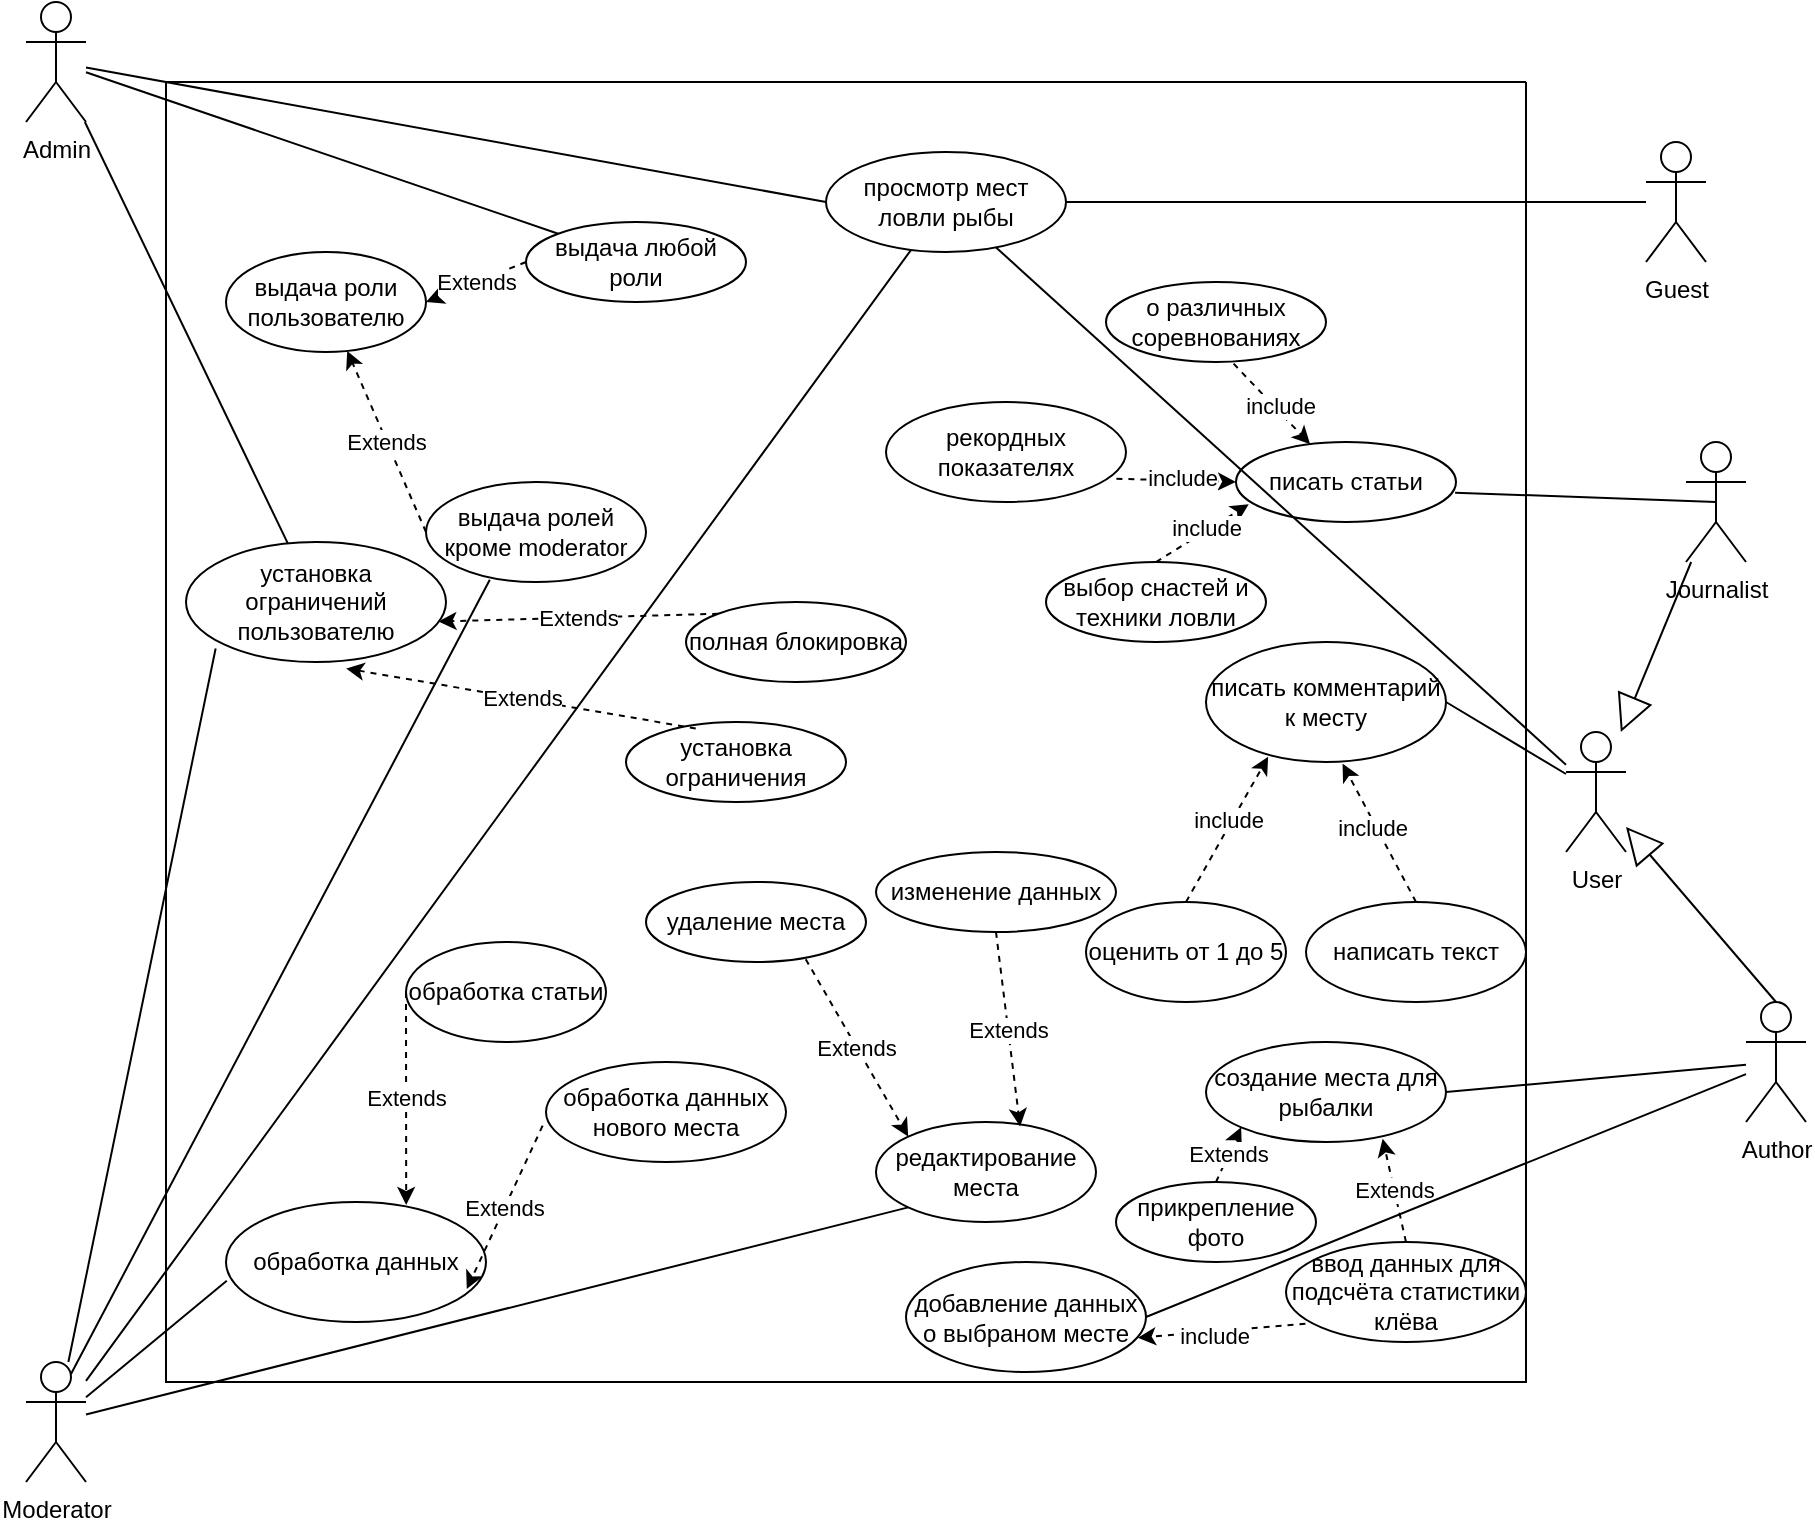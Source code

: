 <mxfile version="24.6.4" type="device">
  <diagram name="Страница — 1" id="R1fD0nrXu7qtdymG4JDV">
    <mxGraphModel dx="1500" dy="899" grid="1" gridSize="10" guides="1" tooltips="1" connect="1" arrows="1" fold="1" page="1" pageScale="1" pageWidth="827" pageHeight="1169" math="0" shadow="0">
      <root>
        <mxCell id="0" />
        <mxCell id="1" parent="0" />
        <mxCell id="Mt6GUVM1HJP9W4MURPYU-1" value="Admin" style="shape=umlActor;verticalLabelPosition=bottom;verticalAlign=top;html=1;outlineConnect=0;" parent="1" vertex="1">
          <mxGeometry x="320" y="160" width="30" height="60" as="geometry" />
        </mxCell>
        <mxCell id="Mt6GUVM1HJP9W4MURPYU-2" value="Moderator" style="shape=umlActor;verticalLabelPosition=bottom;verticalAlign=top;html=1;outlineConnect=0;" parent="1" vertex="1">
          <mxGeometry x="320" y="840" width="30" height="60" as="geometry" />
        </mxCell>
        <mxCell id="Mt6GUVM1HJP9W4MURPYU-3" value="&lt;div&gt;User&lt;/div&gt;&lt;div&gt;&lt;br&gt;&lt;/div&gt;" style="shape=umlActor;verticalLabelPosition=bottom;verticalAlign=top;html=1;outlineConnect=0;" parent="1" vertex="1">
          <mxGeometry x="1090" y="525" width="30" height="60" as="geometry" />
        </mxCell>
        <mxCell id="Mt6GUVM1HJP9W4MURPYU-9" value="" style="swimlane;startSize=0;" parent="1" vertex="1">
          <mxGeometry x="390" y="200" width="680" height="650" as="geometry" />
        </mxCell>
        <mxCell id="Mt6GUVM1HJP9W4MURPYU-24" value="просмотр мест ловли рыбы" style="ellipse;whiteSpace=wrap;html=1;" parent="Mt6GUVM1HJP9W4MURPYU-9" vertex="1">
          <mxGeometry x="330" y="35" width="120" height="50" as="geometry" />
        </mxCell>
        <mxCell id="Mt6GUVM1HJP9W4MURPYU-30" value="писать комментарий к месту" style="ellipse;whiteSpace=wrap;html=1;" parent="Mt6GUVM1HJP9W4MURPYU-9" vertex="1">
          <mxGeometry x="520" y="280" width="120" height="60" as="geometry" />
        </mxCell>
        <mxCell id="Mt6GUVM1HJP9W4MURPYU-32" value="оценить от 1 до 5" style="ellipse;whiteSpace=wrap;html=1;" parent="Mt6GUVM1HJP9W4MURPYU-9" vertex="1">
          <mxGeometry x="460" y="410" width="100" height="50" as="geometry" />
        </mxCell>
        <mxCell id="Mt6GUVM1HJP9W4MURPYU-33" value="написать текст" style="ellipse;whiteSpace=wrap;html=1;" parent="Mt6GUVM1HJP9W4MURPYU-9" vertex="1">
          <mxGeometry x="570" y="410" width="110" height="50" as="geometry" />
        </mxCell>
        <mxCell id="Mt6GUVM1HJP9W4MURPYU-35" value="" style="endArrow=classic;dashed=1;endFill=1;html=1;rounded=0;entryX=0.259;entryY=0.956;entryDx=0;entryDy=0;entryPerimeter=0;exitX=0.5;exitY=0;exitDx=0;exitDy=0;" parent="Mt6GUVM1HJP9W4MURPYU-9" source="Mt6GUVM1HJP9W4MURPYU-32" target="Mt6GUVM1HJP9W4MURPYU-30" edge="1">
          <mxGeometry width="160" relative="1" as="geometry">
            <mxPoint x="400" y="420" as="sourcePoint" />
            <mxPoint x="560" y="420" as="targetPoint" />
          </mxGeometry>
        </mxCell>
        <mxCell id="Mt6GUVM1HJP9W4MURPYU-36" value="include" style="edgeLabel;html=1;align=center;verticalAlign=middle;resizable=0;points=[];" parent="Mt6GUVM1HJP9W4MURPYU-35" vertex="1" connectable="0">
          <mxGeometry x="0.098" y="2" relative="1" as="geometry">
            <mxPoint as="offset" />
          </mxGeometry>
        </mxCell>
        <mxCell id="Mt6GUVM1HJP9W4MURPYU-37" value="" style="endArrow=classic;dashed=1;endFill=1;html=1;rounded=0;entryX=0.569;entryY=1.014;entryDx=0;entryDy=0;entryPerimeter=0;exitX=0.5;exitY=0;exitDx=0;exitDy=0;" parent="Mt6GUVM1HJP9W4MURPYU-9" source="Mt6GUVM1HJP9W4MURPYU-33" target="Mt6GUVM1HJP9W4MURPYU-30" edge="1">
          <mxGeometry width="160" relative="1" as="geometry">
            <mxPoint x="560" y="473" as="sourcePoint" />
            <mxPoint x="631" y="360" as="targetPoint" />
          </mxGeometry>
        </mxCell>
        <mxCell id="Mt6GUVM1HJP9W4MURPYU-38" value="include" style="edgeLabel;html=1;align=center;verticalAlign=middle;resizable=0;points=[];" parent="Mt6GUVM1HJP9W4MURPYU-37" vertex="1" connectable="0">
          <mxGeometry x="0.098" y="2" relative="1" as="geometry">
            <mxPoint as="offset" />
          </mxGeometry>
        </mxCell>
        <mxCell id="Mt6GUVM1HJP9W4MURPYU-39" value="создание места для рыбалки" style="ellipse;whiteSpace=wrap;html=1;" parent="Mt6GUVM1HJP9W4MURPYU-9" vertex="1">
          <mxGeometry x="520" y="480" width="120" height="50" as="geometry" />
        </mxCell>
        <mxCell id="Mt6GUVM1HJP9W4MURPYU-41" value="прикрепление фото" style="ellipse;whiteSpace=wrap;html=1;" parent="Mt6GUVM1HJP9W4MURPYU-9" vertex="1">
          <mxGeometry x="475" y="550" width="100" height="40" as="geometry" />
        </mxCell>
        <mxCell id="Mt6GUVM1HJP9W4MURPYU-42" value="ввод данных для подсчёта статистики клёва" style="ellipse;whiteSpace=wrap;html=1;" parent="Mt6GUVM1HJP9W4MURPYU-9" vertex="1">
          <mxGeometry x="560" y="580" width="120" height="50" as="geometry" />
        </mxCell>
        <mxCell id="Mt6GUVM1HJP9W4MURPYU-44" value="Extends" style="endArrow=classic;endFill=1;html=1;rounded=0;dashed=1;entryX=0;entryY=1;entryDx=0;entryDy=0;exitX=0.5;exitY=0;exitDx=0;exitDy=0;" parent="Mt6GUVM1HJP9W4MURPYU-9" source="Mt6GUVM1HJP9W4MURPYU-41" target="Mt6GUVM1HJP9W4MURPYU-39" edge="1">
          <mxGeometry width="160" relative="1" as="geometry">
            <mxPoint x="310" y="540" as="sourcePoint" />
            <mxPoint x="470" y="540" as="targetPoint" />
          </mxGeometry>
        </mxCell>
        <mxCell id="Mt6GUVM1HJP9W4MURPYU-45" value="Extends" style="endArrow=classic;endFill=1;html=1;rounded=0;dashed=1;entryX=0.736;entryY=0.968;entryDx=0;entryDy=0;exitX=0.5;exitY=0;exitDx=0;exitDy=0;entryPerimeter=0;" parent="Mt6GUVM1HJP9W4MURPYU-9" source="Mt6GUVM1HJP9W4MURPYU-42" target="Mt6GUVM1HJP9W4MURPYU-39" edge="1">
          <mxGeometry width="160" relative="1" as="geometry">
            <mxPoint x="580" y="587" as="sourcePoint" />
            <mxPoint x="617" y="530" as="targetPoint" />
          </mxGeometry>
        </mxCell>
        <mxCell id="Mt6GUVM1HJP9W4MURPYU-46" value="писать статьи" style="ellipse;whiteSpace=wrap;html=1;" parent="Mt6GUVM1HJP9W4MURPYU-9" vertex="1">
          <mxGeometry x="535" y="180" width="110" height="40" as="geometry" />
        </mxCell>
        <mxCell id="Mt6GUVM1HJP9W4MURPYU-47" value="о различных соревнованиях" style="ellipse;whiteSpace=wrap;html=1;" parent="Mt6GUVM1HJP9W4MURPYU-9" vertex="1">
          <mxGeometry x="470" y="100" width="110" height="40" as="geometry" />
        </mxCell>
        <mxCell id="Mt6GUVM1HJP9W4MURPYU-48" value="выбор снастей и техники ловли" style="ellipse;whiteSpace=wrap;html=1;" parent="Mt6GUVM1HJP9W4MURPYU-9" vertex="1">
          <mxGeometry x="440" y="240" width="110" height="40" as="geometry" />
        </mxCell>
        <mxCell id="Mt6GUVM1HJP9W4MURPYU-49" value="рекордных показателях" style="ellipse;whiteSpace=wrap;html=1;" parent="Mt6GUVM1HJP9W4MURPYU-9" vertex="1">
          <mxGeometry x="360" y="160" width="120" height="50" as="geometry" />
        </mxCell>
        <mxCell id="Mt6GUVM1HJP9W4MURPYU-55" value="" style="endArrow=classic;dashed=1;endFill=1;html=1;rounded=0;exitX=0.58;exitY=1.021;exitDx=0;exitDy=0;exitPerimeter=0;" parent="Mt6GUVM1HJP9W4MURPYU-9" source="Mt6GUVM1HJP9W4MURPYU-47" target="Mt6GUVM1HJP9W4MURPYU-46" edge="1">
          <mxGeometry width="160" relative="1" as="geometry">
            <mxPoint x="358.5" y="149" as="sourcePoint" />
            <mxPoint x="321.5" y="80" as="targetPoint" />
          </mxGeometry>
        </mxCell>
        <mxCell id="Mt6GUVM1HJP9W4MURPYU-56" value="include" style="edgeLabel;html=1;align=center;verticalAlign=middle;resizable=0;points=[];" parent="Mt6GUVM1HJP9W4MURPYU-55" vertex="1" connectable="0">
          <mxGeometry x="0.098" y="2" relative="1" as="geometry">
            <mxPoint as="offset" />
          </mxGeometry>
        </mxCell>
        <mxCell id="Mt6GUVM1HJP9W4MURPYU-53" value="" style="endArrow=classic;dashed=1;endFill=1;html=1;rounded=0;entryX=0;entryY=0.5;entryDx=0;entryDy=0;exitX=0.96;exitY=0.768;exitDx=0;exitDy=0;exitPerimeter=0;" parent="Mt6GUVM1HJP9W4MURPYU-9" source="Mt6GUVM1HJP9W4MURPYU-49" target="Mt6GUVM1HJP9W4MURPYU-46" edge="1">
          <mxGeometry width="160" relative="1" as="geometry">
            <mxPoint x="341" y="259" as="sourcePoint" />
            <mxPoint x="304" y="190" as="targetPoint" />
          </mxGeometry>
        </mxCell>
        <mxCell id="Mt6GUVM1HJP9W4MURPYU-54" value="include" style="edgeLabel;html=1;align=center;verticalAlign=middle;resizable=0;points=[];" parent="Mt6GUVM1HJP9W4MURPYU-53" vertex="1" connectable="0">
          <mxGeometry x="0.098" y="2" relative="1" as="geometry">
            <mxPoint as="offset" />
          </mxGeometry>
        </mxCell>
        <mxCell id="Mt6GUVM1HJP9W4MURPYU-51" value="" style="endArrow=classic;dashed=1;endFill=1;html=1;rounded=0;entryX=0.058;entryY=0.779;entryDx=0;entryDy=0;entryPerimeter=0;exitX=0.5;exitY=0;exitDx=0;exitDy=0;" parent="Mt6GUVM1HJP9W4MURPYU-9" source="Mt6GUVM1HJP9W4MURPYU-48" target="Mt6GUVM1HJP9W4MURPYU-46" edge="1">
          <mxGeometry width="160" relative="1" as="geometry">
            <mxPoint x="420" y="344.5" as="sourcePoint" />
            <mxPoint x="383" y="275.5" as="targetPoint" />
          </mxGeometry>
        </mxCell>
        <mxCell id="Mt6GUVM1HJP9W4MURPYU-52" value="include" style="edgeLabel;html=1;align=center;verticalAlign=middle;resizable=0;points=[];" parent="Mt6GUVM1HJP9W4MURPYU-51" vertex="1" connectable="0">
          <mxGeometry x="0.098" y="2" relative="1" as="geometry">
            <mxPoint as="offset" />
          </mxGeometry>
        </mxCell>
        <mxCell id="Mt6GUVM1HJP9W4MURPYU-57" value="установка ограничений пользователю" style="ellipse;whiteSpace=wrap;html=1;" parent="Mt6GUVM1HJP9W4MURPYU-9" vertex="1">
          <mxGeometry x="10" y="230" width="130" height="60" as="geometry" />
        </mxCell>
        <mxCell id="Mt6GUVM1HJP9W4MURPYU-58" value="обработка данных" style="ellipse;whiteSpace=wrap;html=1;" parent="Mt6GUVM1HJP9W4MURPYU-9" vertex="1">
          <mxGeometry x="30" y="560" width="130" height="60" as="geometry" />
        </mxCell>
        <mxCell id="Mt6GUVM1HJP9W4MURPYU-59" value="обработка статьи" style="ellipse;whiteSpace=wrap;html=1;" parent="Mt6GUVM1HJP9W4MURPYU-9" vertex="1">
          <mxGeometry x="120" y="430" width="100" height="50" as="geometry" />
        </mxCell>
        <mxCell id="Mt6GUVM1HJP9W4MURPYU-61" value="обработка данных нового места" style="ellipse;whiteSpace=wrap;html=1;" parent="Mt6GUVM1HJP9W4MURPYU-9" vertex="1">
          <mxGeometry x="190" y="490" width="120" height="50" as="geometry" />
        </mxCell>
        <mxCell id="Mt6GUVM1HJP9W4MURPYU-62" value="Extends" style="endArrow=classic;endFill=1;html=1;rounded=0;dashed=1;entryX=0.693;entryY=0.025;entryDx=0;entryDy=0;exitX=0;exitY=0.5;exitDx=0;exitDy=0;entryPerimeter=0;" parent="Mt6GUVM1HJP9W4MURPYU-9" source="Mt6GUVM1HJP9W4MURPYU-59" target="Mt6GUVM1HJP9W4MURPYU-58" edge="1">
          <mxGeometry width="160" relative="1" as="geometry">
            <mxPoint x="130" y="560" as="sourcePoint" />
            <mxPoint x="167" y="498" as="targetPoint" />
          </mxGeometry>
        </mxCell>
        <mxCell id="Mt6GUVM1HJP9W4MURPYU-63" value="Extends" style="endArrow=classic;endFill=1;html=1;rounded=0;dashed=1;entryX=0.926;entryY=0.726;entryDx=0;entryDy=0;exitX=-0.014;exitY=0.637;exitDx=0;exitDy=0;entryPerimeter=0;exitPerimeter=0;" parent="Mt6GUVM1HJP9W4MURPYU-9" source="Mt6GUVM1HJP9W4MURPYU-61" target="Mt6GUVM1HJP9W4MURPYU-58" edge="1">
          <mxGeometry width="160" relative="1" as="geometry">
            <mxPoint x="160" y="622" as="sourcePoint" />
            <mxPoint x="197" y="560" as="targetPoint" />
          </mxGeometry>
        </mxCell>
        <mxCell id="Mt6GUVM1HJP9W4MURPYU-69" value="полная блокировка" style="ellipse;whiteSpace=wrap;html=1;" parent="Mt6GUVM1HJP9W4MURPYU-9" vertex="1">
          <mxGeometry x="260" y="260" width="110" height="40" as="geometry" />
        </mxCell>
        <mxCell id="Mt6GUVM1HJP9W4MURPYU-70" value="установка ограничения" style="ellipse;whiteSpace=wrap;html=1;" parent="Mt6GUVM1HJP9W4MURPYU-9" vertex="1">
          <mxGeometry x="230" y="320" width="110" height="40" as="geometry" />
        </mxCell>
        <mxCell id="Mt6GUVM1HJP9W4MURPYU-71" value="Extends" style="endArrow=classic;endFill=1;html=1;rounded=0;dashed=1;entryX=0.971;entryY=0.663;entryDx=0;entryDy=0;exitX=0;exitY=0;exitDx=0;exitDy=0;entryPerimeter=0;" parent="Mt6GUVM1HJP9W4MURPYU-9" source="Mt6GUVM1HJP9W4MURPYU-69" target="Mt6GUVM1HJP9W4MURPYU-57" edge="1">
          <mxGeometry width="160" relative="1" as="geometry">
            <mxPoint x="314" y="353" as="sourcePoint" />
            <mxPoint x="194" y="370" as="targetPoint" />
          </mxGeometry>
        </mxCell>
        <mxCell id="Mt6GUVM1HJP9W4MURPYU-72" value="Extends" style="endArrow=classic;endFill=1;html=1;rounded=0;dashed=1;entryX=0.616;entryY=1.054;entryDx=0;entryDy=0;exitX=0.317;exitY=0.081;exitDx=0;exitDy=0;entryPerimeter=0;exitPerimeter=0;" parent="Mt6GUVM1HJP9W4MURPYU-9" source="Mt6GUVM1HJP9W4MURPYU-70" target="Mt6GUVM1HJP9W4MURPYU-57" edge="1">
          <mxGeometry width="160" relative="1" as="geometry">
            <mxPoint x="150" y="411.5" as="sourcePoint" />
            <mxPoint x="30" y="428.5" as="targetPoint" />
          </mxGeometry>
        </mxCell>
        <mxCell id="Mt6GUVM1HJP9W4MURPYU-73" value="редактирование места" style="ellipse;whiteSpace=wrap;html=1;" parent="Mt6GUVM1HJP9W4MURPYU-9" vertex="1">
          <mxGeometry x="355" y="520" width="110" height="50" as="geometry" />
        </mxCell>
        <mxCell id="Mt6GUVM1HJP9W4MURPYU-74" value="удаление места" style="ellipse;whiteSpace=wrap;html=1;" parent="Mt6GUVM1HJP9W4MURPYU-9" vertex="1">
          <mxGeometry x="240" y="400" width="110" height="40" as="geometry" />
        </mxCell>
        <mxCell id="Mt6GUVM1HJP9W4MURPYU-75" value="изменение данных" style="ellipse;whiteSpace=wrap;html=1;" parent="Mt6GUVM1HJP9W4MURPYU-9" vertex="1">
          <mxGeometry x="355" y="385" width="120" height="40" as="geometry" />
        </mxCell>
        <mxCell id="Mt6GUVM1HJP9W4MURPYU-76" value="Extends" style="endArrow=classic;endFill=1;html=1;rounded=0;dashed=1;entryX=0;entryY=0;entryDx=0;entryDy=0;exitX=0.726;exitY=0.965;exitDx=0;exitDy=0;exitPerimeter=0;" parent="Mt6GUVM1HJP9W4MURPYU-9" source="Mt6GUVM1HJP9W4MURPYU-74" target="Mt6GUVM1HJP9W4MURPYU-73" edge="1">
          <mxGeometry width="160" relative="1" as="geometry">
            <mxPoint x="345" y="310" as="sourcePoint" />
            <mxPoint x="225" y="327" as="targetPoint" />
          </mxGeometry>
        </mxCell>
        <mxCell id="Mt6GUVM1HJP9W4MURPYU-77" value="Extends" style="endArrow=classic;endFill=1;html=1;rounded=0;dashed=1;entryX=0.655;entryY=0.044;entryDx=0;entryDy=0;exitX=0.5;exitY=1;exitDx=0;exitDy=0;entryPerimeter=0;" parent="Mt6GUVM1HJP9W4MURPYU-9" source="Mt6GUVM1HJP9W4MURPYU-75" target="Mt6GUVM1HJP9W4MURPYU-73" edge="1">
          <mxGeometry width="160" relative="1" as="geometry">
            <mxPoint x="359.5" y="417" as="sourcePoint" />
            <mxPoint x="390.5" y="450" as="targetPoint" />
          </mxGeometry>
        </mxCell>
        <mxCell id="Mt6GUVM1HJP9W4MURPYU-82" value="добавление данных о выбраном месте" style="ellipse;whiteSpace=wrap;html=1;" parent="Mt6GUVM1HJP9W4MURPYU-9" vertex="1">
          <mxGeometry x="370" y="590" width="120" height="55" as="geometry" />
        </mxCell>
        <mxCell id="Mt6GUVM1HJP9W4MURPYU-85" value="" style="endArrow=classic;dashed=1;endFill=1;html=1;rounded=0;entryX=0.966;entryY=0.689;entryDx=0;entryDy=0;entryPerimeter=0;exitX=0.081;exitY=0.817;exitDx=0;exitDy=0;exitPerimeter=0;" parent="Mt6GUVM1HJP9W4MURPYU-9" source="Mt6GUVM1HJP9W4MURPYU-42" target="Mt6GUVM1HJP9W4MURPYU-82" edge="1">
          <mxGeometry width="160" relative="1" as="geometry">
            <mxPoint x="557" y="739" as="sourcePoint" />
            <mxPoint x="520" y="670" as="targetPoint" />
          </mxGeometry>
        </mxCell>
        <mxCell id="Mt6GUVM1HJP9W4MURPYU-86" value="include" style="edgeLabel;html=1;align=center;verticalAlign=middle;resizable=0;points=[];" parent="Mt6GUVM1HJP9W4MURPYU-85" vertex="1" connectable="0">
          <mxGeometry x="0.098" y="2" relative="1" as="geometry">
            <mxPoint as="offset" />
          </mxGeometry>
        </mxCell>
        <mxCell id="Mt6GUVM1HJP9W4MURPYU-87" value="выдача роли пользователю" style="ellipse;whiteSpace=wrap;html=1;" parent="Mt6GUVM1HJP9W4MURPYU-9" vertex="1">
          <mxGeometry x="30" y="85" width="100" height="50" as="geometry" />
        </mxCell>
        <mxCell id="Mt6GUVM1HJP9W4MURPYU-88" value="выдача любой роли" style="ellipse;whiteSpace=wrap;html=1;" parent="Mt6GUVM1HJP9W4MURPYU-9" vertex="1">
          <mxGeometry x="180" y="70" width="110" height="40" as="geometry" />
        </mxCell>
        <mxCell id="Mt6GUVM1HJP9W4MURPYU-89" value="выдача ролей кроме moderator" style="ellipse;whiteSpace=wrap;html=1;" parent="Mt6GUVM1HJP9W4MURPYU-9" vertex="1">
          <mxGeometry x="130" y="200" width="110" height="50" as="geometry" />
        </mxCell>
        <mxCell id="Mt6GUVM1HJP9W4MURPYU-92" value="Extends" style="endArrow=classic;endFill=1;html=1;rounded=0;dashed=1;entryX=1;entryY=0.5;entryDx=0;entryDy=0;exitX=0;exitY=0.5;exitDx=0;exitDy=0;" parent="Mt6GUVM1HJP9W4MURPYU-9" source="Mt6GUVM1HJP9W4MURPYU-88" target="Mt6GUVM1HJP9W4MURPYU-87" edge="1">
          <mxGeometry width="160" relative="1" as="geometry">
            <mxPoint x="198" y="200" as="sourcePoint" />
            <mxPoint x="210" y="297" as="targetPoint" />
          </mxGeometry>
        </mxCell>
        <mxCell id="Mt6GUVM1HJP9W4MURPYU-93" value="Extends" style="endArrow=classic;endFill=1;html=1;rounded=0;dashed=1;exitX=0;exitY=0.5;exitDx=0;exitDy=0;" parent="Mt6GUVM1HJP9W4MURPYU-9" source="Mt6GUVM1HJP9W4MURPYU-89" target="Mt6GUVM1HJP9W4MURPYU-87" edge="1">
          <mxGeometry width="160" relative="1" as="geometry">
            <mxPoint x="110" y="180" as="sourcePoint" />
            <mxPoint x="122" y="277" as="targetPoint" />
          </mxGeometry>
        </mxCell>
        <mxCell id="Mt6GUVM1HJP9W4MURPYU-10" value="Journalist" style="shape=umlActor;verticalLabelPosition=bottom;verticalAlign=top;html=1;outlineConnect=0;" parent="1" vertex="1">
          <mxGeometry x="1150" y="380" width="30" height="60" as="geometry" />
        </mxCell>
        <mxCell id="Mt6GUVM1HJP9W4MURPYU-11" value="Author" style="shape=umlActor;verticalLabelPosition=bottom;verticalAlign=top;html=1;outlineConnect=0;" parent="1" vertex="1">
          <mxGeometry x="1180" y="660" width="30" height="60" as="geometry" />
        </mxCell>
        <mxCell id="Mt6GUVM1HJP9W4MURPYU-18" value="" style="endArrow=block;endSize=16;endFill=0;html=1;rounded=0;exitX=0.5;exitY=0;exitDx=0;exitDy=0;exitPerimeter=0;" parent="1" source="Mt6GUVM1HJP9W4MURPYU-11" target="Mt6GUVM1HJP9W4MURPYU-3" edge="1">
          <mxGeometry width="160" relative="1" as="geometry">
            <mxPoint x="1020" y="460" as="sourcePoint" />
            <mxPoint x="1110" y="610" as="targetPoint" />
          </mxGeometry>
        </mxCell>
        <mxCell id="Mt6GUVM1HJP9W4MURPYU-20" value="" style="endArrow=block;endSize=16;endFill=0;html=1;rounded=0;" parent="1" source="Mt6GUVM1HJP9W4MURPYU-10" target="Mt6GUVM1HJP9W4MURPYU-3" edge="1">
          <mxGeometry width="160" relative="1" as="geometry">
            <mxPoint x="1160" y="630" as="sourcePoint" />
            <mxPoint x="1205" y="540" as="targetPoint" />
          </mxGeometry>
        </mxCell>
        <mxCell id="Mt6GUVM1HJP9W4MURPYU-22" value="Guest" style="shape=umlActor;verticalLabelPosition=bottom;verticalAlign=top;html=1;" parent="1" vertex="1">
          <mxGeometry x="1130" y="230" width="30" height="60" as="geometry" />
        </mxCell>
        <mxCell id="Mt6GUVM1HJP9W4MURPYU-28" value="" style="endArrow=none;html=1;rounded=0;" parent="1" source="Mt6GUVM1HJP9W4MURPYU-24" target="Mt6GUVM1HJP9W4MURPYU-22" edge="1">
          <mxGeometry width="50" height="50" relative="1" as="geometry">
            <mxPoint x="990" y="370" as="sourcePoint" />
            <mxPoint x="1040" y="320" as="targetPoint" />
          </mxGeometry>
        </mxCell>
        <mxCell id="Mt6GUVM1HJP9W4MURPYU-29" value="" style="endArrow=none;html=1;rounded=0;" parent="1" source="Mt6GUVM1HJP9W4MURPYU-3" target="Mt6GUVM1HJP9W4MURPYU-24" edge="1">
          <mxGeometry width="50" height="50" relative="1" as="geometry">
            <mxPoint x="930" y="510" as="sourcePoint" />
            <mxPoint x="980" y="460" as="targetPoint" />
          </mxGeometry>
        </mxCell>
        <mxCell id="Mt6GUVM1HJP9W4MURPYU-31" value="" style="endArrow=none;html=1;rounded=0;exitX=1;exitY=0.5;exitDx=0;exitDy=0;" parent="1" source="Mt6GUVM1HJP9W4MURPYU-30" target="Mt6GUVM1HJP9W4MURPYU-3" edge="1">
          <mxGeometry width="50" height="50" relative="1" as="geometry">
            <mxPoint x="790" y="490" as="sourcePoint" />
            <mxPoint x="840" y="440" as="targetPoint" />
          </mxGeometry>
        </mxCell>
        <mxCell id="Mt6GUVM1HJP9W4MURPYU-40" value="" style="endArrow=none;html=1;rounded=0;exitX=1;exitY=0.5;exitDx=0;exitDy=0;" parent="1" source="Mt6GUVM1HJP9W4MURPYU-39" target="Mt6GUVM1HJP9W4MURPYU-11" edge="1">
          <mxGeometry width="50" height="50" relative="1" as="geometry">
            <mxPoint x="790" y="490" as="sourcePoint" />
            <mxPoint x="840" y="440" as="targetPoint" />
          </mxGeometry>
        </mxCell>
        <mxCell id="Mt6GUVM1HJP9W4MURPYU-50" value="" style="endArrow=none;html=1;rounded=0;entryX=0.5;entryY=0.5;entryDx=0;entryDy=0;entryPerimeter=0;exitX=0.996;exitY=0.633;exitDx=0;exitDy=0;exitPerimeter=0;" parent="1" source="Mt6GUVM1HJP9W4MURPYU-46" target="Mt6GUVM1HJP9W4MURPYU-10" edge="1">
          <mxGeometry width="50" height="50" relative="1" as="geometry">
            <mxPoint x="790" y="660" as="sourcePoint" />
            <mxPoint x="840" y="610" as="targetPoint" />
          </mxGeometry>
        </mxCell>
        <mxCell id="Mt6GUVM1HJP9W4MURPYU-64" value="" style="endArrow=none;html=1;rounded=0;entryX=0.003;entryY=0.657;entryDx=0;entryDy=0;entryPerimeter=0;" parent="1" source="Mt6GUVM1HJP9W4MURPYU-2" target="Mt6GUVM1HJP9W4MURPYU-58" edge="1">
          <mxGeometry width="50" height="50" relative="1" as="geometry">
            <mxPoint x="790" y="590" as="sourcePoint" />
            <mxPoint x="840" y="540" as="targetPoint" />
          </mxGeometry>
        </mxCell>
        <mxCell id="Mt6GUVM1HJP9W4MURPYU-65" value="" style="endArrow=none;html=1;rounded=0;" parent="1" source="Mt6GUVM1HJP9W4MURPYU-2" target="Mt6GUVM1HJP9W4MURPYU-24" edge="1">
          <mxGeometry width="50" height="50" relative="1" as="geometry">
            <mxPoint x="460" y="730" as="sourcePoint" />
            <mxPoint x="510" y="680" as="targetPoint" />
          </mxGeometry>
        </mxCell>
        <mxCell id="Mt6GUVM1HJP9W4MURPYU-66" value="" style="endArrow=none;html=1;rounded=0;entryX=0;entryY=0.5;entryDx=0;entryDy=0;" parent="1" source="Mt6GUVM1HJP9W4MURPYU-1" target="Mt6GUVM1HJP9W4MURPYU-24" edge="1">
          <mxGeometry width="50" height="50" relative="1" as="geometry">
            <mxPoint x="790" y="590" as="sourcePoint" />
            <mxPoint x="840" y="540" as="targetPoint" />
          </mxGeometry>
        </mxCell>
        <mxCell id="Mt6GUVM1HJP9W4MURPYU-67" value="" style="endArrow=none;html=1;rounded=0;" parent="1" source="Mt6GUVM1HJP9W4MURPYU-57" target="Mt6GUVM1HJP9W4MURPYU-1" edge="1">
          <mxGeometry width="50" height="50" relative="1" as="geometry">
            <mxPoint x="790" y="590" as="sourcePoint" />
            <mxPoint x="840" y="540" as="targetPoint" />
          </mxGeometry>
        </mxCell>
        <mxCell id="Mt6GUVM1HJP9W4MURPYU-68" value="" style="endArrow=none;html=1;rounded=0;entryX=0.114;entryY=0.887;entryDx=0;entryDy=0;entryPerimeter=0;" parent="1" source="Mt6GUVM1HJP9W4MURPYU-2" target="Mt6GUVM1HJP9W4MURPYU-57" edge="1">
          <mxGeometry width="50" height="50" relative="1" as="geometry">
            <mxPoint x="790" y="590" as="sourcePoint" />
            <mxPoint x="840" y="540" as="targetPoint" />
          </mxGeometry>
        </mxCell>
        <mxCell id="Mt6GUVM1HJP9W4MURPYU-81" value="" style="endArrow=none;html=1;rounded=0;entryX=0;entryY=1;entryDx=0;entryDy=0;" parent="1" source="Mt6GUVM1HJP9W4MURPYU-2" target="Mt6GUVM1HJP9W4MURPYU-73" edge="1">
          <mxGeometry width="50" height="50" relative="1" as="geometry">
            <mxPoint x="730" y="860" as="sourcePoint" />
            <mxPoint x="780" y="810" as="targetPoint" />
          </mxGeometry>
        </mxCell>
        <mxCell id="Mt6GUVM1HJP9W4MURPYU-84" value="" style="endArrow=none;html=1;rounded=0;exitX=1;exitY=0.5;exitDx=0;exitDy=0;" parent="1" source="Mt6GUVM1HJP9W4MURPYU-82" target="Mt6GUVM1HJP9W4MURPYU-11" edge="1">
          <mxGeometry width="50" height="50" relative="1" as="geometry">
            <mxPoint x="1110" y="820" as="sourcePoint" />
            <mxPoint x="1160" y="770" as="targetPoint" />
          </mxGeometry>
        </mxCell>
        <mxCell id="Mt6GUVM1HJP9W4MURPYU-90" value="" style="endArrow=none;html=1;rounded=0;entryX=0;entryY=0;entryDx=0;entryDy=0;" parent="1" source="Mt6GUVM1HJP9W4MURPYU-1" target="Mt6GUVM1HJP9W4MURPYU-88" edge="1">
          <mxGeometry width="50" height="50" relative="1" as="geometry">
            <mxPoint x="790" y="590" as="sourcePoint" />
            <mxPoint x="840" y="540" as="targetPoint" />
          </mxGeometry>
        </mxCell>
        <mxCell id="Mt6GUVM1HJP9W4MURPYU-91" value="" style="endArrow=none;html=1;rounded=0;entryX=0.29;entryY=0.978;entryDx=0;entryDy=0;entryPerimeter=0;exitX=0.75;exitY=0.1;exitDx=0;exitDy=0;exitPerimeter=0;" parent="1" source="Mt6GUVM1HJP9W4MURPYU-2" target="Mt6GUVM1HJP9W4MURPYU-89" edge="1">
          <mxGeometry width="50" height="50" relative="1" as="geometry">
            <mxPoint x="790" y="590" as="sourcePoint" />
            <mxPoint x="840" y="540" as="targetPoint" />
          </mxGeometry>
        </mxCell>
      </root>
    </mxGraphModel>
  </diagram>
</mxfile>
